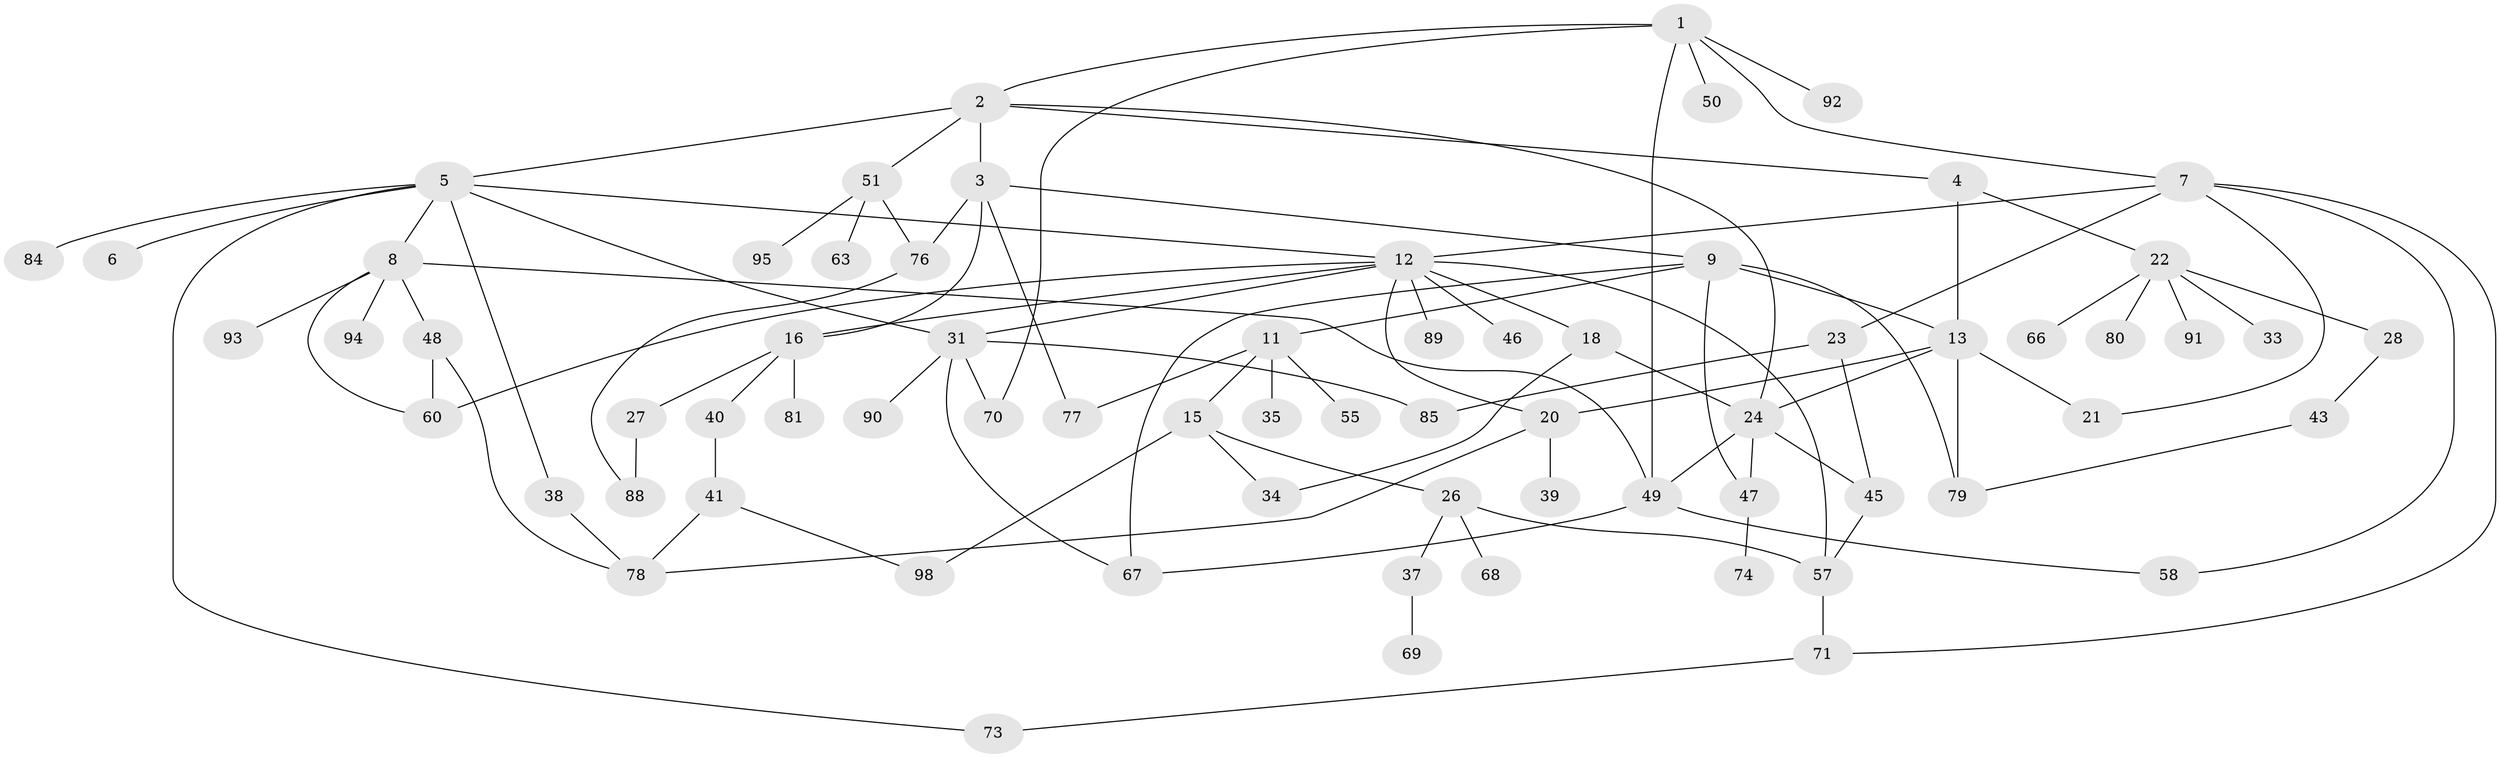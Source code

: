 // Generated by graph-tools (version 1.1) at 2025/51/02/27/25 19:51:37]
// undirected, 70 vertices, 102 edges
graph export_dot {
graph [start="1"]
  node [color=gray90,style=filled];
  1 [super="+82"];
  2 [super="+42"];
  3;
  4 [super="+19"];
  5 [super="+36"];
  6 [super="+25"];
  7;
  8 [super="+44"];
  9 [super="+10"];
  11 [super="+14"];
  12 [super="+17"];
  13 [super="+61"];
  15 [super="+29"];
  16 [super="+97"];
  18;
  20;
  21 [super="+62"];
  22 [super="+32"];
  23 [super="+59"];
  24 [super="+30"];
  26 [super="+75"];
  27 [super="+87"];
  28;
  31 [super="+64"];
  33;
  34 [super="+56"];
  35;
  37;
  38 [super="+100"];
  39;
  40;
  41 [super="+99"];
  43;
  45 [super="+53"];
  46;
  47 [super="+72"];
  48 [super="+52"];
  49 [super="+65"];
  50;
  51 [super="+54"];
  55;
  57;
  58;
  60;
  63;
  66;
  67;
  68;
  69;
  70;
  71 [super="+83"];
  73 [super="+86"];
  74;
  76;
  77;
  78 [super="+101"];
  79 [super="+96"];
  80;
  81;
  84;
  85;
  88;
  89;
  90;
  91;
  92;
  93;
  94;
  95;
  98;
  1 -- 2;
  1 -- 7;
  1 -- 49;
  1 -- 50;
  1 -- 70;
  1 -- 92;
  2 -- 3;
  2 -- 4;
  2 -- 5;
  2 -- 24;
  2 -- 51;
  3 -- 9;
  3 -- 16;
  3 -- 76;
  3 -- 77;
  4 -- 13;
  4 -- 22;
  5 -- 6;
  5 -- 8;
  5 -- 84;
  5 -- 38;
  5 -- 73;
  5 -- 12;
  5 -- 31;
  7 -- 12;
  7 -- 21;
  7 -- 23;
  7 -- 58;
  7 -- 71;
  8 -- 60;
  8 -- 93;
  8 -- 94;
  8 -- 49;
  8 -- 48;
  9 -- 11;
  9 -- 79;
  9 -- 67;
  9 -- 47;
  9 -- 13;
  11 -- 55;
  11 -- 77;
  11 -- 35;
  11 -- 15;
  12 -- 20;
  12 -- 46;
  12 -- 89;
  12 -- 60;
  12 -- 57;
  12 -- 18;
  12 -- 31;
  12 -- 16;
  13 -- 24;
  13 -- 20;
  13 -- 21;
  13 -- 79;
  15 -- 26;
  15 -- 98;
  15 -- 34;
  16 -- 27;
  16 -- 40;
  16 -- 81;
  18 -- 24;
  18 -- 34;
  20 -- 39;
  20 -- 78;
  22 -- 28;
  22 -- 33;
  22 -- 66;
  22 -- 91;
  22 -- 80;
  23 -- 85;
  23 -- 45;
  24 -- 45;
  24 -- 49;
  24 -- 47 [weight=2];
  26 -- 37;
  26 -- 68;
  26 -- 57;
  27 -- 88;
  28 -- 43;
  31 -- 67;
  31 -- 85;
  31 -- 70;
  31 -- 90;
  37 -- 69;
  38 -- 78;
  40 -- 41;
  41 -- 98;
  41 -- 78;
  43 -- 79;
  45 -- 57;
  47 -- 74;
  48 -- 60;
  48 -- 78;
  49 -- 67;
  49 -- 58;
  51 -- 95;
  51 -- 76;
  51 -- 63;
  57 -- 71;
  71 -- 73;
  76 -- 88;
}
